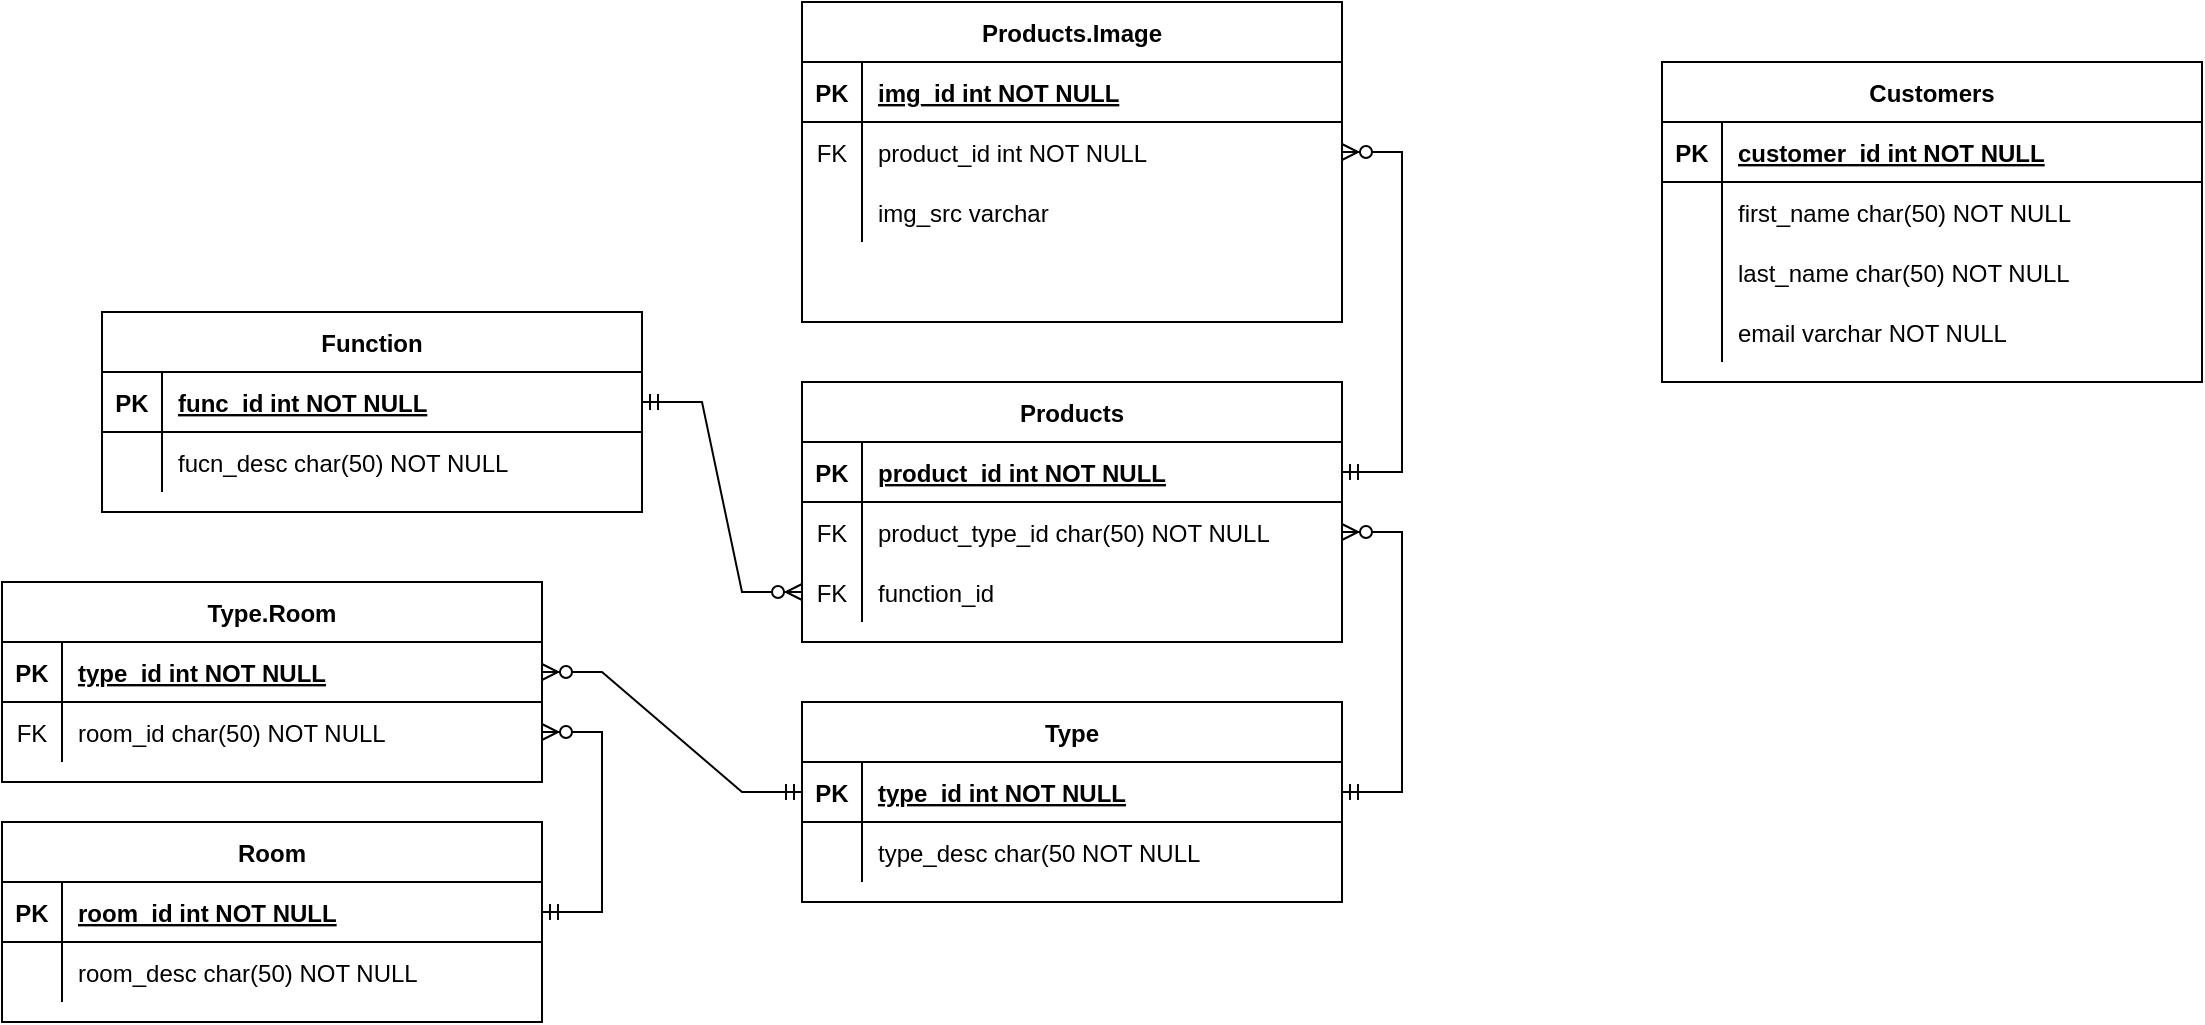 <mxfile version="21.0.2" type="device"><diagram id="R2lEEEUBdFMjLlhIrx00" name="Page-1"><mxGraphModel dx="1876" dy="661" grid="1" gridSize="10" guides="1" tooltips="1" connect="1" arrows="1" fold="1" page="1" pageScale="1" pageWidth="850" pageHeight="1100" math="0" shadow="0" extFonts="Permanent Marker^https://fonts.googleapis.com/css?family=Permanent+Marker"><root><mxCell id="0"/><mxCell id="1" parent="0"/><mxCell id="C-vyLk0tnHw3VtMMgP7b-23" value="Customers" style="shape=table;startSize=30;container=1;collapsible=1;childLayout=tableLayout;fixedRows=1;rowLines=0;fontStyle=1;align=center;resizeLast=1;" parent="1" vertex="1"><mxGeometry x="480" y="90" width="270" height="160" as="geometry"/></mxCell><mxCell id="C-vyLk0tnHw3VtMMgP7b-24" value="" style="shape=partialRectangle;collapsible=0;dropTarget=0;pointerEvents=0;fillColor=none;points=[[0,0.5],[1,0.5]];portConstraint=eastwest;top=0;left=0;right=0;bottom=1;" parent="C-vyLk0tnHw3VtMMgP7b-23" vertex="1"><mxGeometry y="30" width="270" height="30" as="geometry"/></mxCell><mxCell id="C-vyLk0tnHw3VtMMgP7b-25" value="PK" style="shape=partialRectangle;overflow=hidden;connectable=0;fillColor=none;top=0;left=0;bottom=0;right=0;fontStyle=1;" parent="C-vyLk0tnHw3VtMMgP7b-24" vertex="1"><mxGeometry width="30" height="30" as="geometry"><mxRectangle width="30" height="30" as="alternateBounds"/></mxGeometry></mxCell><mxCell id="C-vyLk0tnHw3VtMMgP7b-26" value="customer_id int NOT NULL " style="shape=partialRectangle;overflow=hidden;connectable=0;fillColor=none;top=0;left=0;bottom=0;right=0;align=left;spacingLeft=6;fontStyle=5;" parent="C-vyLk0tnHw3VtMMgP7b-24" vertex="1"><mxGeometry x="30" width="240" height="30" as="geometry"><mxRectangle width="240" height="30" as="alternateBounds"/></mxGeometry></mxCell><mxCell id="C-vyLk0tnHw3VtMMgP7b-27" value="" style="shape=partialRectangle;collapsible=0;dropTarget=0;pointerEvents=0;fillColor=none;points=[[0,0.5],[1,0.5]];portConstraint=eastwest;top=0;left=0;right=0;bottom=0;" parent="C-vyLk0tnHw3VtMMgP7b-23" vertex="1"><mxGeometry y="60" width="270" height="30" as="geometry"/></mxCell><mxCell id="C-vyLk0tnHw3VtMMgP7b-28" value="" style="shape=partialRectangle;overflow=hidden;connectable=0;fillColor=none;top=0;left=0;bottom=0;right=0;" parent="C-vyLk0tnHw3VtMMgP7b-27" vertex="1"><mxGeometry width="30" height="30" as="geometry"><mxRectangle width="30" height="30" as="alternateBounds"/></mxGeometry></mxCell><mxCell id="C-vyLk0tnHw3VtMMgP7b-29" value="first_name char(50) NOT NULL" style="shape=partialRectangle;overflow=hidden;connectable=0;fillColor=none;top=0;left=0;bottom=0;right=0;align=left;spacingLeft=6;" parent="C-vyLk0tnHw3VtMMgP7b-27" vertex="1"><mxGeometry x="30" width="240" height="30" as="geometry"><mxRectangle width="240" height="30" as="alternateBounds"/></mxGeometry></mxCell><mxCell id="XgAxOOwGFvyvw__kVDrX-6" style="shape=partialRectangle;collapsible=0;dropTarget=0;pointerEvents=0;fillColor=none;points=[[0,0.5],[1,0.5]];portConstraint=eastwest;top=0;left=0;right=0;bottom=0;" parent="C-vyLk0tnHw3VtMMgP7b-23" vertex="1"><mxGeometry y="90" width="270" height="30" as="geometry"/></mxCell><mxCell id="XgAxOOwGFvyvw__kVDrX-7" style="shape=partialRectangle;overflow=hidden;connectable=0;fillColor=none;top=0;left=0;bottom=0;right=0;" parent="XgAxOOwGFvyvw__kVDrX-6" vertex="1"><mxGeometry width="30" height="30" as="geometry"><mxRectangle width="30" height="30" as="alternateBounds"/></mxGeometry></mxCell><mxCell id="XgAxOOwGFvyvw__kVDrX-8" value="last_name char(50) NOT NULL" style="shape=partialRectangle;overflow=hidden;connectable=0;fillColor=none;top=0;left=0;bottom=0;right=0;align=left;spacingLeft=6;" parent="XgAxOOwGFvyvw__kVDrX-6" vertex="1"><mxGeometry x="30" width="240" height="30" as="geometry"><mxRectangle width="240" height="30" as="alternateBounds"/></mxGeometry></mxCell><mxCell id="XgAxOOwGFvyvw__kVDrX-12" style="shape=partialRectangle;collapsible=0;dropTarget=0;pointerEvents=0;fillColor=none;points=[[0,0.5],[1,0.5]];portConstraint=eastwest;top=0;left=0;right=0;bottom=0;" parent="C-vyLk0tnHw3VtMMgP7b-23" vertex="1"><mxGeometry y="120" width="270" height="30" as="geometry"/></mxCell><mxCell id="XgAxOOwGFvyvw__kVDrX-13" style="shape=partialRectangle;overflow=hidden;connectable=0;fillColor=none;top=0;left=0;bottom=0;right=0;" parent="XgAxOOwGFvyvw__kVDrX-12" vertex="1"><mxGeometry width="30" height="30" as="geometry"><mxRectangle width="30" height="30" as="alternateBounds"/></mxGeometry></mxCell><mxCell id="XgAxOOwGFvyvw__kVDrX-14" value="email varchar NOT NULL" style="shape=partialRectangle;overflow=hidden;connectable=0;fillColor=none;top=0;left=0;bottom=0;right=0;align=left;spacingLeft=6;" parent="XgAxOOwGFvyvw__kVDrX-12" vertex="1"><mxGeometry x="30" width="240" height="30" as="geometry"><mxRectangle width="240" height="30" as="alternateBounds"/></mxGeometry></mxCell><mxCell id="XgAxOOwGFvyvw__kVDrX-15" value="Products" style="shape=table;startSize=30;container=1;collapsible=1;childLayout=tableLayout;fixedRows=1;rowLines=0;fontStyle=1;align=center;resizeLast=1;" parent="1" vertex="1"><mxGeometry x="50" y="250" width="270" height="130" as="geometry"/></mxCell><mxCell id="XgAxOOwGFvyvw__kVDrX-16" value="" style="shape=partialRectangle;collapsible=0;dropTarget=0;pointerEvents=0;fillColor=none;points=[[0,0.5],[1,0.5]];portConstraint=eastwest;top=0;left=0;right=0;bottom=1;" parent="XgAxOOwGFvyvw__kVDrX-15" vertex="1"><mxGeometry y="30" width="270" height="30" as="geometry"/></mxCell><mxCell id="XgAxOOwGFvyvw__kVDrX-17" value="PK" style="shape=partialRectangle;overflow=hidden;connectable=0;fillColor=none;top=0;left=0;bottom=0;right=0;fontStyle=1;" parent="XgAxOOwGFvyvw__kVDrX-16" vertex="1"><mxGeometry width="30" height="30" as="geometry"><mxRectangle width="30" height="30" as="alternateBounds"/></mxGeometry></mxCell><mxCell id="XgAxOOwGFvyvw__kVDrX-18" value="product_id int NOT NULL " style="shape=partialRectangle;overflow=hidden;connectable=0;fillColor=none;top=0;left=0;bottom=0;right=0;align=left;spacingLeft=6;fontStyle=5;" parent="XgAxOOwGFvyvw__kVDrX-16" vertex="1"><mxGeometry x="30" width="240" height="30" as="geometry"><mxRectangle width="240" height="30" as="alternateBounds"/></mxGeometry></mxCell><mxCell id="XgAxOOwGFvyvw__kVDrX-19" value="" style="shape=partialRectangle;collapsible=0;dropTarget=0;pointerEvents=0;fillColor=none;points=[[0,0.5],[1,0.5]];portConstraint=eastwest;top=0;left=0;right=0;bottom=0;" parent="XgAxOOwGFvyvw__kVDrX-15" vertex="1"><mxGeometry y="60" width="270" height="30" as="geometry"/></mxCell><mxCell id="XgAxOOwGFvyvw__kVDrX-20" value="FK" style="shape=partialRectangle;overflow=hidden;connectable=0;fillColor=none;top=0;left=0;bottom=0;right=0;" parent="XgAxOOwGFvyvw__kVDrX-19" vertex="1"><mxGeometry width="30" height="30" as="geometry"><mxRectangle width="30" height="30" as="alternateBounds"/></mxGeometry></mxCell><mxCell id="XgAxOOwGFvyvw__kVDrX-21" value="product_type_id char(50) NOT NULL" style="shape=partialRectangle;overflow=hidden;connectable=0;fillColor=none;top=0;left=0;bottom=0;right=0;align=left;spacingLeft=6;" parent="XgAxOOwGFvyvw__kVDrX-19" vertex="1"><mxGeometry x="30" width="240" height="30" as="geometry"><mxRectangle width="240" height="30" as="alternateBounds"/></mxGeometry></mxCell><mxCell id="XgAxOOwGFvyvw__kVDrX-49" style="shape=partialRectangle;collapsible=0;dropTarget=0;pointerEvents=0;fillColor=none;points=[[0,0.5],[1,0.5]];portConstraint=eastwest;top=0;left=0;right=0;bottom=0;" parent="XgAxOOwGFvyvw__kVDrX-15" vertex="1"><mxGeometry y="90" width="270" height="30" as="geometry"/></mxCell><mxCell id="XgAxOOwGFvyvw__kVDrX-50" value="FK" style="shape=partialRectangle;overflow=hidden;connectable=0;fillColor=none;top=0;left=0;bottom=0;right=0;" parent="XgAxOOwGFvyvw__kVDrX-49" vertex="1"><mxGeometry width="30" height="30" as="geometry"><mxRectangle width="30" height="30" as="alternateBounds"/></mxGeometry></mxCell><mxCell id="XgAxOOwGFvyvw__kVDrX-51" value="function_id" style="shape=partialRectangle;overflow=hidden;connectable=0;fillColor=none;top=0;left=0;bottom=0;right=0;align=left;spacingLeft=6;" parent="XgAxOOwGFvyvw__kVDrX-49" vertex="1"><mxGeometry x="30" width="240" height="30" as="geometry"><mxRectangle width="240" height="30" as="alternateBounds"/></mxGeometry></mxCell><mxCell id="XgAxOOwGFvyvw__kVDrX-28" value="Products.Image" style="shape=table;startSize=30;container=1;collapsible=1;childLayout=tableLayout;fixedRows=1;rowLines=0;fontStyle=1;align=center;resizeLast=1;" parent="1" vertex="1"><mxGeometry x="50" y="60" width="270" height="160" as="geometry"/></mxCell><mxCell id="XgAxOOwGFvyvw__kVDrX-29" value="" style="shape=partialRectangle;collapsible=0;dropTarget=0;pointerEvents=0;fillColor=none;points=[[0,0.5],[1,0.5]];portConstraint=eastwest;top=0;left=0;right=0;bottom=1;" parent="XgAxOOwGFvyvw__kVDrX-28" vertex="1"><mxGeometry y="30" width="270" height="30" as="geometry"/></mxCell><mxCell id="XgAxOOwGFvyvw__kVDrX-30" value="PK" style="shape=partialRectangle;overflow=hidden;connectable=0;fillColor=none;top=0;left=0;bottom=0;right=0;fontStyle=1;" parent="XgAxOOwGFvyvw__kVDrX-29" vertex="1"><mxGeometry width="30" height="30" as="geometry"><mxRectangle width="30" height="30" as="alternateBounds"/></mxGeometry></mxCell><mxCell id="XgAxOOwGFvyvw__kVDrX-31" value="img_id int NOT NULL " style="shape=partialRectangle;overflow=hidden;connectable=0;fillColor=none;top=0;left=0;bottom=0;right=0;align=left;spacingLeft=6;fontStyle=5;" parent="XgAxOOwGFvyvw__kVDrX-29" vertex="1"><mxGeometry x="30" width="240" height="30" as="geometry"><mxRectangle width="240" height="30" as="alternateBounds"/></mxGeometry></mxCell><mxCell id="XgAxOOwGFvyvw__kVDrX-79" style="shape=partialRectangle;collapsible=0;dropTarget=0;pointerEvents=0;fillColor=none;points=[[0,0.5],[1,0.5]];portConstraint=eastwest;top=0;left=0;right=0;bottom=0;" parent="XgAxOOwGFvyvw__kVDrX-28" vertex="1"><mxGeometry y="60" width="270" height="30" as="geometry"/></mxCell><mxCell id="XgAxOOwGFvyvw__kVDrX-80" value="FK" style="shape=partialRectangle;overflow=hidden;connectable=0;fillColor=none;top=0;left=0;bottom=0;right=0;" parent="XgAxOOwGFvyvw__kVDrX-79" vertex="1"><mxGeometry width="30" height="30" as="geometry"><mxRectangle width="30" height="30" as="alternateBounds"/></mxGeometry></mxCell><mxCell id="XgAxOOwGFvyvw__kVDrX-81" value="product_id int NOT NULL" style="shape=partialRectangle;overflow=hidden;connectable=0;fillColor=none;top=0;left=0;bottom=0;right=0;align=left;spacingLeft=6;" parent="XgAxOOwGFvyvw__kVDrX-79" vertex="1"><mxGeometry x="30" width="240" height="30" as="geometry"><mxRectangle width="240" height="30" as="alternateBounds"/></mxGeometry></mxCell><mxCell id="XgAxOOwGFvyvw__kVDrX-32" value="" style="shape=partialRectangle;collapsible=0;dropTarget=0;pointerEvents=0;fillColor=none;points=[[0,0.5],[1,0.5]];portConstraint=eastwest;top=0;left=0;right=0;bottom=0;" parent="XgAxOOwGFvyvw__kVDrX-28" vertex="1"><mxGeometry y="90" width="270" height="30" as="geometry"/></mxCell><mxCell id="XgAxOOwGFvyvw__kVDrX-33" value="" style="shape=partialRectangle;overflow=hidden;connectable=0;fillColor=none;top=0;left=0;bottom=0;right=0;" parent="XgAxOOwGFvyvw__kVDrX-32" vertex="1"><mxGeometry width="30" height="30" as="geometry"><mxRectangle width="30" height="30" as="alternateBounds"/></mxGeometry></mxCell><mxCell id="XgAxOOwGFvyvw__kVDrX-34" value="img_src varchar" style="shape=partialRectangle;overflow=hidden;connectable=0;fillColor=none;top=0;left=0;bottom=0;right=0;align=left;spacingLeft=6;" parent="XgAxOOwGFvyvw__kVDrX-32" vertex="1"><mxGeometry x="30" width="240" height="30" as="geometry"><mxRectangle width="240" height="30" as="alternateBounds"/></mxGeometry></mxCell><mxCell id="XgAxOOwGFvyvw__kVDrX-35" value="Function" style="shape=table;startSize=30;container=1;collapsible=1;childLayout=tableLayout;fixedRows=1;rowLines=0;fontStyle=1;align=center;resizeLast=1;" parent="1" vertex="1"><mxGeometry x="-300" y="215" width="270" height="100" as="geometry"/></mxCell><mxCell id="XgAxOOwGFvyvw__kVDrX-36" value="" style="shape=partialRectangle;collapsible=0;dropTarget=0;pointerEvents=0;fillColor=none;points=[[0,0.5],[1,0.5]];portConstraint=eastwest;top=0;left=0;right=0;bottom=1;" parent="XgAxOOwGFvyvw__kVDrX-35" vertex="1"><mxGeometry y="30" width="270" height="30" as="geometry"/></mxCell><mxCell id="XgAxOOwGFvyvw__kVDrX-37" value="PK" style="shape=partialRectangle;overflow=hidden;connectable=0;fillColor=none;top=0;left=0;bottom=0;right=0;fontStyle=1;" parent="XgAxOOwGFvyvw__kVDrX-36" vertex="1"><mxGeometry width="30" height="30" as="geometry"><mxRectangle width="30" height="30" as="alternateBounds"/></mxGeometry></mxCell><mxCell id="XgAxOOwGFvyvw__kVDrX-38" value="func_id int NOT NULL " style="shape=partialRectangle;overflow=hidden;connectable=0;fillColor=none;top=0;left=0;bottom=0;right=0;align=left;spacingLeft=6;fontStyle=5;" parent="XgAxOOwGFvyvw__kVDrX-36" vertex="1"><mxGeometry x="30" width="240" height="30" as="geometry"><mxRectangle width="240" height="30" as="alternateBounds"/></mxGeometry></mxCell><mxCell id="XgAxOOwGFvyvw__kVDrX-39" value="" style="shape=partialRectangle;collapsible=0;dropTarget=0;pointerEvents=0;fillColor=none;points=[[0,0.5],[1,0.5]];portConstraint=eastwest;top=0;left=0;right=0;bottom=0;" parent="XgAxOOwGFvyvw__kVDrX-35" vertex="1"><mxGeometry y="60" width="270" height="30" as="geometry"/></mxCell><mxCell id="XgAxOOwGFvyvw__kVDrX-40" value="" style="shape=partialRectangle;overflow=hidden;connectable=0;fillColor=none;top=0;left=0;bottom=0;right=0;" parent="XgAxOOwGFvyvw__kVDrX-39" vertex="1"><mxGeometry width="30" height="30" as="geometry"><mxRectangle width="30" height="30" as="alternateBounds"/></mxGeometry></mxCell><mxCell id="XgAxOOwGFvyvw__kVDrX-41" value="fucn_desc char(50) NOT NULL" style="shape=partialRectangle;overflow=hidden;connectable=0;fillColor=none;top=0;left=0;bottom=0;right=0;align=left;spacingLeft=6;" parent="XgAxOOwGFvyvw__kVDrX-39" vertex="1"><mxGeometry x="30" width="240" height="30" as="geometry"><mxRectangle width="240" height="30" as="alternateBounds"/></mxGeometry></mxCell><mxCell id="XgAxOOwGFvyvw__kVDrX-42" value="Type" style="shape=table;startSize=30;container=1;collapsible=1;childLayout=tableLayout;fixedRows=1;rowLines=0;fontStyle=1;align=center;resizeLast=1;" parent="1" vertex="1"><mxGeometry x="50" y="410" width="270" height="100" as="geometry"/></mxCell><mxCell id="XgAxOOwGFvyvw__kVDrX-43" value="" style="shape=partialRectangle;collapsible=0;dropTarget=0;pointerEvents=0;fillColor=none;points=[[0,0.5],[1,0.5]];portConstraint=eastwest;top=0;left=0;right=0;bottom=1;" parent="XgAxOOwGFvyvw__kVDrX-42" vertex="1"><mxGeometry y="30" width="270" height="30" as="geometry"/></mxCell><mxCell id="XgAxOOwGFvyvw__kVDrX-44" value="PK" style="shape=partialRectangle;overflow=hidden;connectable=0;fillColor=none;top=0;left=0;bottom=0;right=0;fontStyle=1;" parent="XgAxOOwGFvyvw__kVDrX-43" vertex="1"><mxGeometry width="30" height="30" as="geometry"><mxRectangle width="30" height="30" as="alternateBounds"/></mxGeometry></mxCell><mxCell id="XgAxOOwGFvyvw__kVDrX-45" value="type_id int NOT NULL " style="shape=partialRectangle;overflow=hidden;connectable=0;fillColor=none;top=0;left=0;bottom=0;right=0;align=left;spacingLeft=6;fontStyle=5;" parent="XgAxOOwGFvyvw__kVDrX-43" vertex="1"><mxGeometry x="30" width="240" height="30" as="geometry"><mxRectangle width="240" height="30" as="alternateBounds"/></mxGeometry></mxCell><mxCell id="XgAxOOwGFvyvw__kVDrX-59" style="shape=partialRectangle;collapsible=0;dropTarget=0;pointerEvents=0;fillColor=none;points=[[0,0.5],[1,0.5]];portConstraint=eastwest;top=0;left=0;right=0;bottom=0;" parent="XgAxOOwGFvyvw__kVDrX-42" vertex="1"><mxGeometry y="60" width="270" height="30" as="geometry"/></mxCell><mxCell id="XgAxOOwGFvyvw__kVDrX-60" style="shape=partialRectangle;overflow=hidden;connectable=0;fillColor=none;top=0;left=0;bottom=0;right=0;" parent="XgAxOOwGFvyvw__kVDrX-59" vertex="1"><mxGeometry width="30" height="30" as="geometry"><mxRectangle width="30" height="30" as="alternateBounds"/></mxGeometry></mxCell><mxCell id="XgAxOOwGFvyvw__kVDrX-61" value="type_desc char(50 NOT NULL" style="shape=partialRectangle;overflow=hidden;connectable=0;fillColor=none;top=0;left=0;bottom=0;right=0;align=left;spacingLeft=6;" parent="XgAxOOwGFvyvw__kVDrX-59" vertex="1"><mxGeometry x="30" width="240" height="30" as="geometry"><mxRectangle width="240" height="30" as="alternateBounds"/></mxGeometry></mxCell><mxCell id="XgAxOOwGFvyvw__kVDrX-52" value="Room" style="shape=table;startSize=30;container=1;collapsible=1;childLayout=tableLayout;fixedRows=1;rowLines=0;fontStyle=1;align=center;resizeLast=1;" parent="1" vertex="1"><mxGeometry x="-350" y="470" width="270" height="100" as="geometry"/></mxCell><mxCell id="XgAxOOwGFvyvw__kVDrX-53" value="" style="shape=partialRectangle;collapsible=0;dropTarget=0;pointerEvents=0;fillColor=none;points=[[0,0.5],[1,0.5]];portConstraint=eastwest;top=0;left=0;right=0;bottom=1;" parent="XgAxOOwGFvyvw__kVDrX-52" vertex="1"><mxGeometry y="30" width="270" height="30" as="geometry"/></mxCell><mxCell id="XgAxOOwGFvyvw__kVDrX-54" value="PK" style="shape=partialRectangle;overflow=hidden;connectable=0;fillColor=none;top=0;left=0;bottom=0;right=0;fontStyle=1;" parent="XgAxOOwGFvyvw__kVDrX-53" vertex="1"><mxGeometry width="30" height="30" as="geometry"><mxRectangle width="30" height="30" as="alternateBounds"/></mxGeometry></mxCell><mxCell id="XgAxOOwGFvyvw__kVDrX-55" value="room_id int NOT NULL " style="shape=partialRectangle;overflow=hidden;connectable=0;fillColor=none;top=0;left=0;bottom=0;right=0;align=left;spacingLeft=6;fontStyle=5;" parent="XgAxOOwGFvyvw__kVDrX-53" vertex="1"><mxGeometry x="30" width="240" height="30" as="geometry"><mxRectangle width="240" height="30" as="alternateBounds"/></mxGeometry></mxCell><mxCell id="XgAxOOwGFvyvw__kVDrX-56" value="" style="shape=partialRectangle;collapsible=0;dropTarget=0;pointerEvents=0;fillColor=none;points=[[0,0.5],[1,0.5]];portConstraint=eastwest;top=0;left=0;right=0;bottom=0;" parent="XgAxOOwGFvyvw__kVDrX-52" vertex="1"><mxGeometry y="60" width="270" height="30" as="geometry"/></mxCell><mxCell id="XgAxOOwGFvyvw__kVDrX-57" value="" style="shape=partialRectangle;overflow=hidden;connectable=0;fillColor=none;top=0;left=0;bottom=0;right=0;" parent="XgAxOOwGFvyvw__kVDrX-56" vertex="1"><mxGeometry width="30" height="30" as="geometry"><mxRectangle width="30" height="30" as="alternateBounds"/></mxGeometry></mxCell><mxCell id="XgAxOOwGFvyvw__kVDrX-58" value="room_desc char(50) NOT NULL" style="shape=partialRectangle;overflow=hidden;connectable=0;fillColor=none;top=0;left=0;bottom=0;right=0;align=left;spacingLeft=6;" parent="XgAxOOwGFvyvw__kVDrX-56" vertex="1"><mxGeometry x="30" width="240" height="30" as="geometry"><mxRectangle width="240" height="30" as="alternateBounds"/></mxGeometry></mxCell><mxCell id="XgAxOOwGFvyvw__kVDrX-62" value="" style="edgeStyle=entityRelationEdgeStyle;fontSize=12;html=1;endArrow=ERzeroToMany;startArrow=ERmandOne;rounded=0;exitX=1;exitY=0.5;exitDx=0;exitDy=0;entryX=1;entryY=0.5;entryDx=0;entryDy=0;" parent="1" source="XgAxOOwGFvyvw__kVDrX-16" target="XgAxOOwGFvyvw__kVDrX-79" edge="1"><mxGeometry width="100" height="100" relative="1" as="geometry"><mxPoint x="325" y="270" as="sourcePoint"/><mxPoint x="425" y="170" as="targetPoint"/></mxGeometry></mxCell><mxCell id="XgAxOOwGFvyvw__kVDrX-64" value="Type.Room" style="shape=table;startSize=30;container=1;collapsible=1;childLayout=tableLayout;fixedRows=1;rowLines=0;fontStyle=1;align=center;resizeLast=1;" parent="1" vertex="1"><mxGeometry x="-350" y="350" width="270" height="100" as="geometry"/></mxCell><mxCell id="XgAxOOwGFvyvw__kVDrX-65" value="" style="shape=partialRectangle;collapsible=0;dropTarget=0;pointerEvents=0;fillColor=none;points=[[0,0.5],[1,0.5]];portConstraint=eastwest;top=0;left=0;right=0;bottom=1;" parent="XgAxOOwGFvyvw__kVDrX-64" vertex="1"><mxGeometry y="30" width="270" height="30" as="geometry"/></mxCell><mxCell id="XgAxOOwGFvyvw__kVDrX-66" value="PK" style="shape=partialRectangle;overflow=hidden;connectable=0;fillColor=none;top=0;left=0;bottom=0;right=0;fontStyle=1;" parent="XgAxOOwGFvyvw__kVDrX-65" vertex="1"><mxGeometry width="30" height="30" as="geometry"><mxRectangle width="30" height="30" as="alternateBounds"/></mxGeometry></mxCell><mxCell id="XgAxOOwGFvyvw__kVDrX-67" value="type_id int NOT NULL " style="shape=partialRectangle;overflow=hidden;connectable=0;fillColor=none;top=0;left=0;bottom=0;right=0;align=left;spacingLeft=6;fontStyle=5;" parent="XgAxOOwGFvyvw__kVDrX-65" vertex="1"><mxGeometry x="30" width="240" height="30" as="geometry"><mxRectangle width="240" height="30" as="alternateBounds"/></mxGeometry></mxCell><mxCell id="XgAxOOwGFvyvw__kVDrX-71" value="" style="shape=partialRectangle;collapsible=0;dropTarget=0;pointerEvents=0;fillColor=none;points=[[0,0.5],[1,0.5]];portConstraint=eastwest;top=0;left=0;right=0;bottom=0;" parent="XgAxOOwGFvyvw__kVDrX-64" vertex="1"><mxGeometry y="60" width="270" height="30" as="geometry"/></mxCell><mxCell id="XgAxOOwGFvyvw__kVDrX-72" value="FK" style="shape=partialRectangle;overflow=hidden;connectable=0;fillColor=none;top=0;left=0;bottom=0;right=0;" parent="XgAxOOwGFvyvw__kVDrX-71" vertex="1"><mxGeometry width="30" height="30" as="geometry"><mxRectangle width="30" height="30" as="alternateBounds"/></mxGeometry></mxCell><mxCell id="XgAxOOwGFvyvw__kVDrX-73" value="room_id char(50) NOT NULL" style="shape=partialRectangle;overflow=hidden;connectable=0;fillColor=none;top=0;left=0;bottom=0;right=0;align=left;spacingLeft=6;" parent="XgAxOOwGFvyvw__kVDrX-71" vertex="1"><mxGeometry x="30" width="240" height="30" as="geometry"><mxRectangle width="240" height="30" as="alternateBounds"/></mxGeometry></mxCell><mxCell id="XgAxOOwGFvyvw__kVDrX-74" value="" style="edgeStyle=entityRelationEdgeStyle;fontSize=12;html=1;endArrow=ERzeroToMany;startArrow=ERmandOne;rounded=0;exitX=1;exitY=0.5;exitDx=0;exitDy=0;entryX=1;entryY=0.5;entryDx=0;entryDy=0;" parent="1" source="XgAxOOwGFvyvw__kVDrX-43" target="XgAxOOwGFvyvw__kVDrX-19" edge="1"><mxGeometry width="100" height="100" relative="1" as="geometry"><mxPoint x="370" y="420" as="sourcePoint"/><mxPoint x="40" y="310" as="targetPoint"/></mxGeometry></mxCell><mxCell id="XgAxOOwGFvyvw__kVDrX-75" value="" style="edgeStyle=entityRelationEdgeStyle;fontSize=12;html=1;endArrow=ERzeroToMany;startArrow=ERmandOne;rounded=0;exitX=0;exitY=0.5;exitDx=0;exitDy=0;entryX=1;entryY=0.5;entryDx=0;entryDy=0;" parent="1" source="XgAxOOwGFvyvw__kVDrX-43" target="XgAxOOwGFvyvw__kVDrX-65" edge="1"><mxGeometry width="100" height="100" relative="1" as="geometry"><mxPoint x="330" y="405" as="sourcePoint"/><mxPoint x="330" y="315" as="targetPoint"/></mxGeometry></mxCell><mxCell id="XgAxOOwGFvyvw__kVDrX-76" value="" style="edgeStyle=entityRelationEdgeStyle;fontSize=12;html=1;endArrow=ERzeroToMany;startArrow=ERmandOne;rounded=0;exitX=1;exitY=0.5;exitDx=0;exitDy=0;entryX=1;entryY=0.5;entryDx=0;entryDy=0;" parent="1" source="XgAxOOwGFvyvw__kVDrX-53" target="XgAxOOwGFvyvw__kVDrX-71" edge="1"><mxGeometry width="100" height="100" relative="1" as="geometry"><mxPoint x="20" y="560" as="sourcePoint"/><mxPoint x="-270" y="430" as="targetPoint"/></mxGeometry></mxCell><mxCell id="XgAxOOwGFvyvw__kVDrX-78" value="" style="edgeStyle=entityRelationEdgeStyle;fontSize=12;html=1;endArrow=ERzeroToMany;startArrow=ERmandOne;rounded=0;exitX=1;exitY=0.5;exitDx=0;exitDy=0;entryX=0;entryY=0.5;entryDx=0;entryDy=0;" parent="1" source="XgAxOOwGFvyvw__kVDrX-36" target="XgAxOOwGFvyvw__kVDrX-49" edge="1"><mxGeometry width="100" height="100" relative="1" as="geometry"><mxPoint x="-20" y="250" as="sourcePoint"/><mxPoint x="-20" y="160" as="targetPoint"/></mxGeometry></mxCell></root></mxGraphModel></diagram></mxfile>